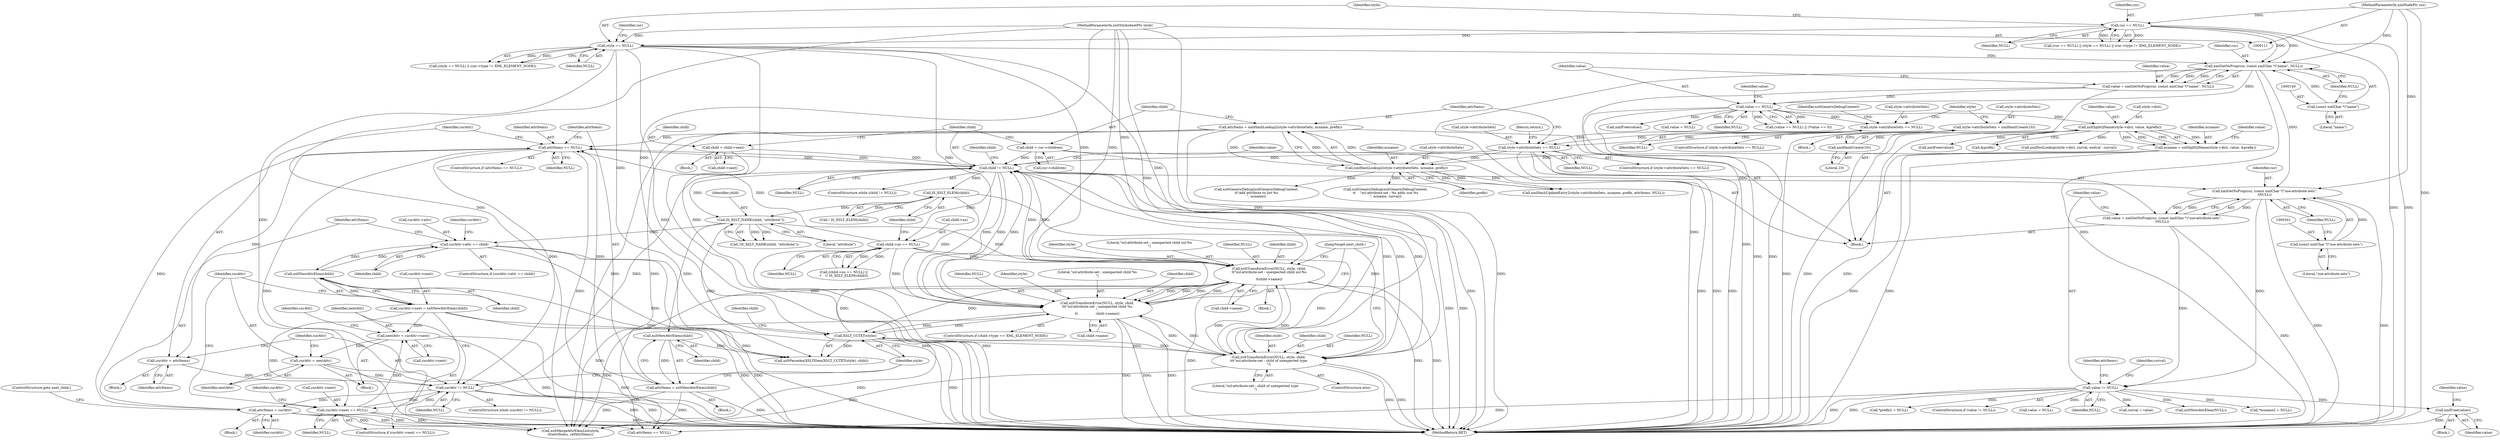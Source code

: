 digraph "0_Chrome_96dbafe288dbe2f0cc45fa3c39daf6d0c37acbab_11@pointer" {
"1000453" [label="(Call,xmlFree(value))"];
"1000345" [label="(Call,value != NULL)"];
"1000336" [label="(Call,value = xmlGetNsProp(cur, (const xmlChar *)\"use-attribute-sets\",\n\tNULL))"];
"1000338" [label="(Call,xmlGetNsProp(cur, (const xmlChar *)\"use-attribute-sets\",\n\tNULL))"];
"1000137" [label="(Call,xmlGetNsProp(cur, (const xmlChar *)\"name\", NULL))"];
"1000122" [label="(Call,cur == NULL)"];
"1000113" [label="(MethodParameterIn,xmlNodePtr cur)"];
"1000139" [label="(Call,(const xmlChar *)\"name\")"];
"1000126" [label="(Call,style == NULL)"];
"1000112" [label="(MethodParameterIn,xsltStylesheetPtr style)"];
"1000340" [label="(Call,(const xmlChar *)\"use-attribute-sets\")"];
"1000212" [label="(Call,child != NULL)"];
"1000331" [label="(Call,child = child->next)"];
"1000206" [label="(Call,child = cur->children)"];
"1000291" [label="(Call,curAttr != NULL)"];
"1000323" [label="(Call,curAttr = nextAttr)"];
"1000295" [label="(Call,nextAttr = curAttr->next)"];
"1000317" [label="(Call,curAttr->next = xsltNewAttrElem(child))"];
"1000321" [label="(Call,xsltNewAttrElem(child))"];
"1000301" [label="(Call,curAttr->attr == child)"];
"1000256" [label="(Call,IS_XSLT_NAME(child, \"attribute\"))"];
"1000230" [label="(Call,IS_XSLT_ELEM(child))"];
"1000312" [label="(Call,curAttr->next == NULL)"];
"1000287" [label="(Call,curAttr = attrItems)"];
"1000277" [label="(Call,attrItems == NULL)"];
"1000281" [label="(Call,attrItems = xsltNewAttrElem(child))"];
"1000283" [label="(Call,xsltNewAttrElem(child))"];
"1000198" [label="(Call,attrItems = xmlHashLookup2(style->attributeSets, ncname, prefix))"];
"1000200" [label="(Call,xmlHashLookup2(style->attributeSets, ncname, prefix))"];
"1000192" [label="(Call,style->attributeSets == NULL)"];
"1000185" [label="(Call,style->attributeSets = xmlHashCreate(10))"];
"1000189" [label="(Call,xmlHashCreate(10))"];
"1000176" [label="(Call,style->attributeSets == NULL)"];
"1000145" [label="(Call,value == NULL)"];
"1000135" [label="(Call,value = xmlGetNsProp(cur, (const xmlChar *)\"name\", NULL))"];
"1000161" [label="(Call,ncname = xsltSplitQName(style->dict, value, &prefix))"];
"1000163" [label="(Call,xsltSplitQName(style->dict, value, &prefix))"];
"1000307" [label="(Call,attrItems = curAttr)"];
"1000224" [label="(Call,child->ns == NULL)"];
"1000239" [label="(Call,xsltTransformError(NULL, style, child,\n\t\t\t\"xsl:attribute-set : unexpected child %s\n\",\n\t\t                 child->name))"];
"1000327" [label="(Call,XSLT_CCTXT(style))"];
"1000260" [label="(Call,xsltTransformError(NULL, style, child,\n\t\t\"xsl:attribute-set : unexpected child xsl:%s\n\",\n\t\tchild->name))"];
"1000248" [label="(Call,xsltTransformError(NULL, style, child,\n\t\t\t\"xsl:attribute-set : child of unexpected type\n\"))"];
"1000150" [label="(Identifier,value)"];
"1000175" [label="(ControlStructure,if (style->attributeSets == NULL))"];
"1000180" [label="(Identifier,NULL)"];
"1000141" [label="(Literal,\"name\")"];
"1000161" [label="(Call,ncname = xsltSplitQName(style->dict, value, &prefix))"];
"1000295" [label="(Call,nextAttr = curAttr->next)"];
"1000305" [label="(Identifier,child)"];
"1000454" [label="(Identifier,value)"];
"1000466" [label="(Call,xmlHashUpdateEntry2(style->attributeSets, ncname, prefix, attrItems, NULL))"];
"1000191" [label="(ControlStructure,if (style->attributeSets == NULL))"];
"1000177" [label="(Call,style->attributeSets)"];
"1000233" [label="(ControlStructure,if (child->type == XML_ELEMENT_NODE))"];
"1000183" [label="(Identifier,xsltGenericDebugContext)"];
"1000194" [label="(Identifier,style)"];
"1000247" [label="(ControlStructure,else)"];
"1000190" [label="(Literal,10)"];
"1000213" [label="(Identifier,child)"];
"1000276" [label="(ControlStructure,if (attrItems == NULL))"];
"1000256" [label="(Call,IS_XSLT_NAME(child, \"attribute\"))"];
"1000312" [label="(Call,curAttr->next == NULL)"];
"1000308" [label="(Identifier,attrItems)"];
"1000112" [label="(MethodParameterIn,xsltStylesheetPtr style)"];
"1000281" [label="(Call,attrItems = xsltNewAttrElem(child))"];
"1000212" [label="(Call,child != NULL)"];
"1000197" [label="(Return,return;)"];
"1000347" [label="(Identifier,NULL)"];
"1000220" [label="(Identifier,child)"];
"1000277" [label="(Call,attrItems == NULL)"];
"1000242" [label="(Identifier,child)"];
"1000279" [label="(Identifier,NULL)"];
"1000453" [label="(Call,xmlFree(value))"];
"1000196" [label="(Identifier,NULL)"];
"1000336" [label="(Call,value = xmlGetNsProp(cur, (const xmlChar *)\"use-attribute-sets\",\n\tNULL))"];
"1000127" [label="(Identifier,style)"];
"1000288" [label="(Identifier,curAttr)"];
"1000294" [label="(Block,)"];
"1000351" [label="(Call,curval = value)"];
"1000343" [label="(Identifier,NULL)"];
"1000214" [label="(Identifier,NULL)"];
"1000325" [label="(Identifier,nextAttr)"];
"1000261" [label="(Identifier,NULL)"];
"1000326" [label="(Call,xsltParseAnyXSLTElem(XSLT_CCTXT(style), child))"];
"1000122" [label="(Call,cur == NULL)"];
"1000296" [label="(Identifier,nextAttr)"];
"1000331" [label="(Call,child = child->next)"];
"1000162" [label="(Identifier,ncname)"];
"1000444" [label="(Call,xsltMergeAttrElemList(style,\n\t\t\tattrItems, refAttrItems))"];
"1000333" [label="(Call,child->next)"];
"1000208" [label="(Call,cur->children)"];
"1000181" [label="(Block,)"];
"1000128" [label="(Identifier,NULL)"];
"1000206" [label="(Call,child = cur->children)"];
"1000309" [label="(Identifier,curAttr)"];
"1000300" [label="(ControlStructure,if (curAttr->attr == child))"];
"1000345" [label="(Call,value != NULL)"];
"1000136" [label="(Identifier,value)"];
"1000121" [label="(Call,(cur == NULL) || (style == NULL) || (cur->type != XML_ELEMENT_NODE))"];
"1000131" [label="(Identifier,cur)"];
"1000280" [label="(Block,)"];
"1000258" [label="(Literal,\"attribute\")"];
"1000352" [label="(Identifier,curval)"];
"1000135" [label="(Call,value = xmlGetNsProp(cur, (const xmlChar *)\"name\", NULL))"];
"1000323" [label="(Call,curAttr = nextAttr)"];
"1000340" [label="(Call,(const xmlChar *)\"use-attribute-sets\")"];
"1000317" [label="(Call,curAttr->next = xsltNewAttrElem(child))"];
"1000284" [label="(Identifier,child)"];
"1000167" [label="(Identifier,value)"];
"1000198" [label="(Call,attrItems = xmlHashLookup2(style->attributeSets, ncname, prefix))"];
"1000337" [label="(Identifier,value)"];
"1000145" [label="(Call,value == NULL)"];
"1000239" [label="(Call,xsltTransformError(NULL, style, child,\n\t\t\t\"xsl:attribute-set : unexpected child %s\n\",\n\t\t                 child->name))"];
"1000265" [label="(Call,child->name)"];
"1000250" [label="(Identifier,style)"];
"1000126" [label="(Call,style == NULL)"];
"1000332" [label="(Identifier,child)"];
"1000324" [label="(Identifier,curAttr)"];
"1000283" [label="(Call,xsltNewAttrElem(child))"];
"1000168" [label="(Call,&prefix)"];
"1000460" [label="(Identifier,attrItems)"];
"1000314" [label="(Identifier,curAttr)"];
"1000164" [label="(Call,style->dict)"];
"1000172" [label="(Call,value = NULL)"];
"1000389" [label="(Call,xmlDictLookup(style->dict, curval, endval - curval))"];
"1000186" [label="(Call,style->attributeSets)"];
"1000230" [label="(Call,IS_XSLT_ELEM(child))"];
"1000142" [label="(Identifier,NULL)"];
"1000425" [label="(Call,xsltNewAttrElem(NULL))"];
"1000263" [label="(Identifier,child)"];
"1000307" [label="(Call,attrItems = curAttr)"];
"1000303" [label="(Identifier,curAttr)"];
"1000251" [label="(Identifier,child)"];
"1000342" [label="(Literal,\"use-attribute-sets\")"];
"1000401" [label="(Call,*ncname2 = NULL)"];
"1000231" [label="(Identifier,child)"];
"1000405" [label="(Call,*prefix2 = NULL)"];
"1000244" [label="(Call,child->name)"];
"1000282" [label="(Identifier,attrItems)"];
"1000144" [label="(Call,(value == NULL) || (*value == 0))"];
"1000260" [label="(Call,xsltTransformError(NULL, style, child,\n\t\t\"xsl:attribute-set : unexpected child xsl:%s\n\",\n\t\tchild->name))"];
"1000248" [label="(Call,xsltTransformError(NULL, style, child,\n\t\t\t\"xsl:attribute-set : child of unexpected type\n\"))"];
"1000346" [label="(Identifier,value)"];
"1000204" [label="(Identifier,ncname)"];
"1000313" [label="(Call,curAttr->next)"];
"1000292" [label="(Identifier,curAttr)"];
"1000287" [label="(Call,curAttr = attrItems)"];
"1000185" [label="(Call,style->attributeSets = xmlHashCreate(10))"];
"1000125" [label="(Call,(style == NULL) || (cur->type != XML_ELEMENT_NODE))"];
"1000229" [label="(Call,! IS_XSLT_ELEM(child))"];
"1000344" [label="(ControlStructure,if (value != NULL))"];
"1000189" [label="(Call,xmlHashCreate(10))"];
"1000223" [label="(Call,(child->ns == NULL) ||\n\t    (! IS_XSLT_ELEM(child)))"];
"1000147" [label="(Identifier,NULL)"];
"1000328" [label="(Identifier,style)"];
"1000301" [label="(Call,curAttr->attr == child)"];
"1000192" [label="(Call,style->attributeSets == NULL)"];
"1000339" [label="(Identifier,cur)"];
"1000272" [label="(Call,xsltGenericDebug(xsltGenericDebugContext,\n\t\t\"add attribute to list %s\n\", ncname))"];
"1000113" [label="(MethodParameterIn,xmlNodePtr cur)"];
"1000123" [label="(Identifier,cur)"];
"1000199" [label="(Identifier,attrItems)"];
"1000456" [label="(Identifier,value)"];
"1000330" [label="(JumpTarget,next_child:)"];
"1000158" [label="(Call,xmlFree(value))"];
"1000240" [label="(Identifier,NULL)"];
"1000293" [label="(Identifier,NULL)"];
"1000327" [label="(Call,XSLT_CCTXT(style))"];
"1000224" [label="(Call,child->ns == NULL)"];
"1000338" [label="(Call,xmlGetNsProp(cur, (const xmlChar *)\"use-attribute-sets\",\n\tNULL))"];
"1000201" [label="(Call,style->attributeSets)"];
"1000211" [label="(ControlStructure,while (child != NULL))"];
"1000322" [label="(Identifier,child)"];
"1000321" [label="(Call,xsltNewAttrElem(child))"];
"1000249" [label="(Identifier,NULL)"];
"1000289" [label="(Identifier,attrItems)"];
"1000205" [label="(Identifier,prefix)"];
"1000409" [label="(Call,xsltGenericDebug(xsltGenericDebugContext,\n\t\t    \"xsl:attribute-set : %s adds use %s\n\", ncname, curval))"];
"1000176" [label="(Call,style->attributeSets == NULL)"];
"1000318" [label="(Call,curAttr->next)"];
"1000139" [label="(Call,(const xmlChar *)\"name\")"];
"1000278" [label="(Identifier,attrItems)"];
"1000241" [label="(Identifier,style)"];
"1000228" [label="(Identifier,NULL)"];
"1000478" [label="(MethodReturn,RET)"];
"1000319" [label="(Identifier,curAttr)"];
"1000215" [label="(Block,)"];
"1000114" [label="(Block,)"];
"1000311" [label="(ControlStructure,if (curAttr->next == NULL))"];
"1000137" [label="(Call,xmlGetNsProp(cur, (const xmlChar *)\"name\", NULL))"];
"1000171" [label="(Identifier,value)"];
"1000193" [label="(Call,style->attributeSets)"];
"1000243" [label="(Literal,\"xsl:attribute-set : unexpected child %s\n\")"];
"1000257" [label="(Identifier,child)"];
"1000200" [label="(Call,xmlHashLookup2(style->attributeSets, ncname, prefix))"];
"1000310" [label="(ControlStructure,goto next_child;)"];
"1000225" [label="(Call,child->ns)"];
"1000207" [label="(Identifier,child)"];
"1000302" [label="(Call,curAttr->attr)"];
"1000262" [label="(Identifier,style)"];
"1000138" [label="(Identifier,cur)"];
"1000455" [label="(Call,value = NULL)"];
"1000297" [label="(Call,curAttr->next)"];
"1000170" [label="(Call,xmlFree(value))"];
"1000264" [label="(Literal,\"xsl:attribute-set : unexpected child xsl:%s\n\")"];
"1000291" [label="(Call,curAttr != NULL)"];
"1000286" [label="(Block,)"];
"1000348" [label="(Block,)"];
"1000124" [label="(Identifier,NULL)"];
"1000290" [label="(ControlStructure,while (curAttr != NULL))"];
"1000306" [label="(Block,)"];
"1000259" [label="(Block,)"];
"1000146" [label="(Identifier,value)"];
"1000329" [label="(Identifier,child)"];
"1000163" [label="(Call,xsltSplitQName(style->dict, value, &prefix))"];
"1000316" [label="(Identifier,NULL)"];
"1000252" [label="(Literal,\"xsl:attribute-set : child of unexpected type\n\")"];
"1000459" [label="(Call,attrItems == NULL)"];
"1000255" [label="(Call,!IS_XSLT_NAME(child, \"attribute\"))"];
"1000453" -> "1000348"  [label="AST: "];
"1000453" -> "1000454"  [label="CFG: "];
"1000454" -> "1000453"  [label="AST: "];
"1000456" -> "1000453"  [label="CFG: "];
"1000453" -> "1000478"  [label="DDG: "];
"1000345" -> "1000453"  [label="DDG: "];
"1000345" -> "1000344"  [label="AST: "];
"1000345" -> "1000347"  [label="CFG: "];
"1000346" -> "1000345"  [label="AST: "];
"1000347" -> "1000345"  [label="AST: "];
"1000352" -> "1000345"  [label="CFG: "];
"1000460" -> "1000345"  [label="CFG: "];
"1000345" -> "1000478"  [label="DDG: "];
"1000345" -> "1000478"  [label="DDG: "];
"1000336" -> "1000345"  [label="DDG: "];
"1000338" -> "1000345"  [label="DDG: "];
"1000345" -> "1000351"  [label="DDG: "];
"1000345" -> "1000401"  [label="DDG: "];
"1000345" -> "1000405"  [label="DDG: "];
"1000345" -> "1000425"  [label="DDG: "];
"1000345" -> "1000455"  [label="DDG: "];
"1000345" -> "1000459"  [label="DDG: "];
"1000336" -> "1000114"  [label="AST: "];
"1000336" -> "1000338"  [label="CFG: "];
"1000337" -> "1000336"  [label="AST: "];
"1000338" -> "1000336"  [label="AST: "];
"1000346" -> "1000336"  [label="CFG: "];
"1000336" -> "1000478"  [label="DDG: "];
"1000338" -> "1000336"  [label="DDG: "];
"1000338" -> "1000336"  [label="DDG: "];
"1000338" -> "1000336"  [label="DDG: "];
"1000338" -> "1000343"  [label="CFG: "];
"1000339" -> "1000338"  [label="AST: "];
"1000340" -> "1000338"  [label="AST: "];
"1000343" -> "1000338"  [label="AST: "];
"1000338" -> "1000478"  [label="DDG: "];
"1000338" -> "1000478"  [label="DDG: "];
"1000137" -> "1000338"  [label="DDG: "];
"1000113" -> "1000338"  [label="DDG: "];
"1000340" -> "1000338"  [label="DDG: "];
"1000212" -> "1000338"  [label="DDG: "];
"1000137" -> "1000135"  [label="AST: "];
"1000137" -> "1000142"  [label="CFG: "];
"1000138" -> "1000137"  [label="AST: "];
"1000139" -> "1000137"  [label="AST: "];
"1000142" -> "1000137"  [label="AST: "];
"1000135" -> "1000137"  [label="CFG: "];
"1000137" -> "1000478"  [label="DDG: "];
"1000137" -> "1000478"  [label="DDG: "];
"1000137" -> "1000135"  [label="DDG: "];
"1000137" -> "1000135"  [label="DDG: "];
"1000137" -> "1000135"  [label="DDG: "];
"1000122" -> "1000137"  [label="DDG: "];
"1000122" -> "1000137"  [label="DDG: "];
"1000113" -> "1000137"  [label="DDG: "];
"1000139" -> "1000137"  [label="DDG: "];
"1000126" -> "1000137"  [label="DDG: "];
"1000137" -> "1000145"  [label="DDG: "];
"1000122" -> "1000121"  [label="AST: "];
"1000122" -> "1000124"  [label="CFG: "];
"1000123" -> "1000122"  [label="AST: "];
"1000124" -> "1000122"  [label="AST: "];
"1000127" -> "1000122"  [label="CFG: "];
"1000121" -> "1000122"  [label="CFG: "];
"1000122" -> "1000478"  [label="DDG: "];
"1000122" -> "1000478"  [label="DDG: "];
"1000122" -> "1000121"  [label="DDG: "];
"1000122" -> "1000121"  [label="DDG: "];
"1000113" -> "1000122"  [label="DDG: "];
"1000122" -> "1000126"  [label="DDG: "];
"1000113" -> "1000111"  [label="AST: "];
"1000113" -> "1000478"  [label="DDG: "];
"1000139" -> "1000141"  [label="CFG: "];
"1000140" -> "1000139"  [label="AST: "];
"1000141" -> "1000139"  [label="AST: "];
"1000142" -> "1000139"  [label="CFG: "];
"1000126" -> "1000125"  [label="AST: "];
"1000126" -> "1000128"  [label="CFG: "];
"1000127" -> "1000126"  [label="AST: "];
"1000128" -> "1000126"  [label="AST: "];
"1000131" -> "1000126"  [label="CFG: "];
"1000125" -> "1000126"  [label="CFG: "];
"1000126" -> "1000478"  [label="DDG: "];
"1000126" -> "1000478"  [label="DDG: "];
"1000126" -> "1000125"  [label="DDG: "];
"1000126" -> "1000125"  [label="DDG: "];
"1000112" -> "1000126"  [label="DDG: "];
"1000126" -> "1000239"  [label="DDG: "];
"1000126" -> "1000248"  [label="DDG: "];
"1000126" -> "1000260"  [label="DDG: "];
"1000126" -> "1000327"  [label="DDG: "];
"1000126" -> "1000444"  [label="DDG: "];
"1000112" -> "1000111"  [label="AST: "];
"1000112" -> "1000478"  [label="DDG: "];
"1000112" -> "1000239"  [label="DDG: "];
"1000112" -> "1000248"  [label="DDG: "];
"1000112" -> "1000260"  [label="DDG: "];
"1000112" -> "1000327"  [label="DDG: "];
"1000112" -> "1000444"  [label="DDG: "];
"1000340" -> "1000342"  [label="CFG: "];
"1000341" -> "1000340"  [label="AST: "];
"1000342" -> "1000340"  [label="AST: "];
"1000343" -> "1000340"  [label="CFG: "];
"1000212" -> "1000211"  [label="AST: "];
"1000212" -> "1000214"  [label="CFG: "];
"1000213" -> "1000212"  [label="AST: "];
"1000214" -> "1000212"  [label="AST: "];
"1000220" -> "1000212"  [label="CFG: "];
"1000337" -> "1000212"  [label="CFG: "];
"1000212" -> "1000478"  [label="DDG: "];
"1000212" -> "1000478"  [label="DDG: "];
"1000331" -> "1000212"  [label="DDG: "];
"1000206" -> "1000212"  [label="DDG: "];
"1000291" -> "1000212"  [label="DDG: "];
"1000239" -> "1000212"  [label="DDG: "];
"1000260" -> "1000212"  [label="DDG: "];
"1000192" -> "1000212"  [label="DDG: "];
"1000277" -> "1000212"  [label="DDG: "];
"1000248" -> "1000212"  [label="DDG: "];
"1000212" -> "1000224"  [label="DDG: "];
"1000212" -> "1000230"  [label="DDG: "];
"1000212" -> "1000239"  [label="DDG: "];
"1000212" -> "1000239"  [label="DDG: "];
"1000212" -> "1000248"  [label="DDG: "];
"1000212" -> "1000248"  [label="DDG: "];
"1000212" -> "1000256"  [label="DDG: "];
"1000212" -> "1000260"  [label="DDG: "];
"1000212" -> "1000277"  [label="DDG: "];
"1000331" -> "1000215"  [label="AST: "];
"1000331" -> "1000333"  [label="CFG: "];
"1000332" -> "1000331"  [label="AST: "];
"1000333" -> "1000331"  [label="AST: "];
"1000213" -> "1000331"  [label="CFG: "];
"1000331" -> "1000478"  [label="DDG: "];
"1000206" -> "1000114"  [label="AST: "];
"1000206" -> "1000208"  [label="CFG: "];
"1000207" -> "1000206"  [label="AST: "];
"1000208" -> "1000206"  [label="AST: "];
"1000213" -> "1000206"  [label="CFG: "];
"1000206" -> "1000478"  [label="DDG: "];
"1000291" -> "1000290"  [label="AST: "];
"1000291" -> "1000293"  [label="CFG: "];
"1000292" -> "1000291"  [label="AST: "];
"1000293" -> "1000291"  [label="AST: "];
"1000296" -> "1000291"  [label="CFG: "];
"1000328" -> "1000291"  [label="CFG: "];
"1000291" -> "1000478"  [label="DDG: "];
"1000291" -> "1000478"  [label="DDG: "];
"1000323" -> "1000291"  [label="DDG: "];
"1000287" -> "1000291"  [label="DDG: "];
"1000312" -> "1000291"  [label="DDG: "];
"1000277" -> "1000291"  [label="DDG: "];
"1000291" -> "1000307"  [label="DDG: "];
"1000291" -> "1000312"  [label="DDG: "];
"1000323" -> "1000294"  [label="AST: "];
"1000323" -> "1000325"  [label="CFG: "];
"1000324" -> "1000323"  [label="AST: "];
"1000325" -> "1000323"  [label="AST: "];
"1000292" -> "1000323"  [label="CFG: "];
"1000323" -> "1000478"  [label="DDG: "];
"1000295" -> "1000323"  [label="DDG: "];
"1000295" -> "1000294"  [label="AST: "];
"1000295" -> "1000297"  [label="CFG: "];
"1000296" -> "1000295"  [label="AST: "];
"1000297" -> "1000295"  [label="AST: "];
"1000303" -> "1000295"  [label="CFG: "];
"1000295" -> "1000478"  [label="DDG: "];
"1000295" -> "1000478"  [label="DDG: "];
"1000317" -> "1000295"  [label="DDG: "];
"1000312" -> "1000295"  [label="DDG: "];
"1000317" -> "1000311"  [label="AST: "];
"1000317" -> "1000321"  [label="CFG: "];
"1000318" -> "1000317"  [label="AST: "];
"1000321" -> "1000317"  [label="AST: "];
"1000324" -> "1000317"  [label="CFG: "];
"1000317" -> "1000478"  [label="DDG: "];
"1000317" -> "1000478"  [label="DDG: "];
"1000317" -> "1000312"  [label="DDG: "];
"1000321" -> "1000317"  [label="DDG: "];
"1000321" -> "1000322"  [label="CFG: "];
"1000322" -> "1000321"  [label="AST: "];
"1000321" -> "1000301"  [label="DDG: "];
"1000301" -> "1000321"  [label="DDG: "];
"1000321" -> "1000326"  [label="DDG: "];
"1000301" -> "1000300"  [label="AST: "];
"1000301" -> "1000305"  [label="CFG: "];
"1000302" -> "1000301"  [label="AST: "];
"1000305" -> "1000301"  [label="AST: "];
"1000308" -> "1000301"  [label="CFG: "];
"1000314" -> "1000301"  [label="CFG: "];
"1000301" -> "1000478"  [label="DDG: "];
"1000301" -> "1000478"  [label="DDG: "];
"1000256" -> "1000301"  [label="DDG: "];
"1000301" -> "1000326"  [label="DDG: "];
"1000256" -> "1000255"  [label="AST: "];
"1000256" -> "1000258"  [label="CFG: "];
"1000257" -> "1000256"  [label="AST: "];
"1000258" -> "1000256"  [label="AST: "];
"1000255" -> "1000256"  [label="CFG: "];
"1000256" -> "1000255"  [label="DDG: "];
"1000256" -> "1000255"  [label="DDG: "];
"1000230" -> "1000256"  [label="DDG: "];
"1000256" -> "1000260"  [label="DDG: "];
"1000256" -> "1000283"  [label="DDG: "];
"1000256" -> "1000326"  [label="DDG: "];
"1000230" -> "1000229"  [label="AST: "];
"1000230" -> "1000231"  [label="CFG: "];
"1000231" -> "1000230"  [label="AST: "];
"1000229" -> "1000230"  [label="CFG: "];
"1000230" -> "1000229"  [label="DDG: "];
"1000230" -> "1000239"  [label="DDG: "];
"1000230" -> "1000248"  [label="DDG: "];
"1000312" -> "1000311"  [label="AST: "];
"1000312" -> "1000316"  [label="CFG: "];
"1000313" -> "1000312"  [label="AST: "];
"1000316" -> "1000312"  [label="AST: "];
"1000319" -> "1000312"  [label="CFG: "];
"1000324" -> "1000312"  [label="CFG: "];
"1000312" -> "1000478"  [label="DDG: "];
"1000312" -> "1000478"  [label="DDG: "];
"1000287" -> "1000286"  [label="AST: "];
"1000287" -> "1000289"  [label="CFG: "];
"1000288" -> "1000287"  [label="AST: "];
"1000289" -> "1000287"  [label="AST: "];
"1000292" -> "1000287"  [label="CFG: "];
"1000277" -> "1000287"  [label="DDG: "];
"1000277" -> "1000276"  [label="AST: "];
"1000277" -> "1000279"  [label="CFG: "];
"1000278" -> "1000277"  [label="AST: "];
"1000279" -> "1000277"  [label="AST: "];
"1000282" -> "1000277"  [label="CFG: "];
"1000288" -> "1000277"  [label="CFG: "];
"1000281" -> "1000277"  [label="DDG: "];
"1000198" -> "1000277"  [label="DDG: "];
"1000307" -> "1000277"  [label="DDG: "];
"1000224" -> "1000277"  [label="DDG: "];
"1000277" -> "1000444"  [label="DDG: "];
"1000277" -> "1000459"  [label="DDG: "];
"1000281" -> "1000280"  [label="AST: "];
"1000281" -> "1000283"  [label="CFG: "];
"1000282" -> "1000281"  [label="AST: "];
"1000283" -> "1000281"  [label="AST: "];
"1000328" -> "1000281"  [label="CFG: "];
"1000281" -> "1000478"  [label="DDG: "];
"1000283" -> "1000281"  [label="DDG: "];
"1000281" -> "1000444"  [label="DDG: "];
"1000281" -> "1000459"  [label="DDG: "];
"1000283" -> "1000284"  [label="CFG: "];
"1000284" -> "1000283"  [label="AST: "];
"1000283" -> "1000326"  [label="DDG: "];
"1000198" -> "1000114"  [label="AST: "];
"1000198" -> "1000200"  [label="CFG: "];
"1000199" -> "1000198"  [label="AST: "];
"1000200" -> "1000198"  [label="AST: "];
"1000207" -> "1000198"  [label="CFG: "];
"1000198" -> "1000478"  [label="DDG: "];
"1000200" -> "1000198"  [label="DDG: "];
"1000200" -> "1000198"  [label="DDG: "];
"1000200" -> "1000198"  [label="DDG: "];
"1000198" -> "1000444"  [label="DDG: "];
"1000198" -> "1000459"  [label="DDG: "];
"1000200" -> "1000205"  [label="CFG: "];
"1000201" -> "1000200"  [label="AST: "];
"1000204" -> "1000200"  [label="AST: "];
"1000205" -> "1000200"  [label="AST: "];
"1000192" -> "1000200"  [label="DDG: "];
"1000161" -> "1000200"  [label="DDG: "];
"1000200" -> "1000272"  [label="DDG: "];
"1000200" -> "1000409"  [label="DDG: "];
"1000200" -> "1000466"  [label="DDG: "];
"1000200" -> "1000466"  [label="DDG: "];
"1000200" -> "1000466"  [label="DDG: "];
"1000192" -> "1000191"  [label="AST: "];
"1000192" -> "1000196"  [label="CFG: "];
"1000193" -> "1000192"  [label="AST: "];
"1000196" -> "1000192"  [label="AST: "];
"1000197" -> "1000192"  [label="CFG: "];
"1000199" -> "1000192"  [label="CFG: "];
"1000192" -> "1000478"  [label="DDG: "];
"1000192" -> "1000478"  [label="DDG: "];
"1000192" -> "1000478"  [label="DDG: "];
"1000185" -> "1000192"  [label="DDG: "];
"1000176" -> "1000192"  [label="DDG: "];
"1000176" -> "1000192"  [label="DDG: "];
"1000185" -> "1000181"  [label="AST: "];
"1000185" -> "1000189"  [label="CFG: "];
"1000186" -> "1000185"  [label="AST: "];
"1000189" -> "1000185"  [label="AST: "];
"1000194" -> "1000185"  [label="CFG: "];
"1000185" -> "1000478"  [label="DDG: "];
"1000189" -> "1000185"  [label="DDG: "];
"1000189" -> "1000190"  [label="CFG: "];
"1000190" -> "1000189"  [label="AST: "];
"1000176" -> "1000175"  [label="AST: "];
"1000176" -> "1000180"  [label="CFG: "];
"1000177" -> "1000176"  [label="AST: "];
"1000180" -> "1000176"  [label="AST: "];
"1000183" -> "1000176"  [label="CFG: "];
"1000194" -> "1000176"  [label="CFG: "];
"1000145" -> "1000176"  [label="DDG: "];
"1000145" -> "1000144"  [label="AST: "];
"1000145" -> "1000147"  [label="CFG: "];
"1000146" -> "1000145"  [label="AST: "];
"1000147" -> "1000145"  [label="AST: "];
"1000150" -> "1000145"  [label="CFG: "];
"1000144" -> "1000145"  [label="CFG: "];
"1000145" -> "1000478"  [label="DDG: "];
"1000145" -> "1000478"  [label="DDG: "];
"1000145" -> "1000144"  [label="DDG: "];
"1000145" -> "1000144"  [label="DDG: "];
"1000135" -> "1000145"  [label="DDG: "];
"1000145" -> "1000158"  [label="DDG: "];
"1000145" -> "1000163"  [label="DDG: "];
"1000145" -> "1000172"  [label="DDG: "];
"1000135" -> "1000114"  [label="AST: "];
"1000136" -> "1000135"  [label="AST: "];
"1000146" -> "1000135"  [label="CFG: "];
"1000135" -> "1000478"  [label="DDG: "];
"1000161" -> "1000114"  [label="AST: "];
"1000161" -> "1000163"  [label="CFG: "];
"1000162" -> "1000161"  [label="AST: "];
"1000163" -> "1000161"  [label="AST: "];
"1000171" -> "1000161"  [label="CFG: "];
"1000161" -> "1000478"  [label="DDG: "];
"1000161" -> "1000478"  [label="DDG: "];
"1000163" -> "1000161"  [label="DDG: "];
"1000163" -> "1000161"  [label="DDG: "];
"1000163" -> "1000161"  [label="DDG: "];
"1000163" -> "1000168"  [label="CFG: "];
"1000164" -> "1000163"  [label="AST: "];
"1000167" -> "1000163"  [label="AST: "];
"1000168" -> "1000163"  [label="AST: "];
"1000163" -> "1000478"  [label="DDG: "];
"1000163" -> "1000478"  [label="DDG: "];
"1000163" -> "1000170"  [label="DDG: "];
"1000163" -> "1000389"  [label="DDG: "];
"1000307" -> "1000306"  [label="AST: "];
"1000307" -> "1000309"  [label="CFG: "];
"1000308" -> "1000307"  [label="AST: "];
"1000309" -> "1000307"  [label="AST: "];
"1000310" -> "1000307"  [label="CFG: "];
"1000307" -> "1000478"  [label="DDG: "];
"1000307" -> "1000444"  [label="DDG: "];
"1000307" -> "1000459"  [label="DDG: "];
"1000224" -> "1000223"  [label="AST: "];
"1000224" -> "1000228"  [label="CFG: "];
"1000225" -> "1000224"  [label="AST: "];
"1000228" -> "1000224"  [label="AST: "];
"1000231" -> "1000224"  [label="CFG: "];
"1000223" -> "1000224"  [label="CFG: "];
"1000224" -> "1000478"  [label="DDG: "];
"1000224" -> "1000223"  [label="DDG: "];
"1000224" -> "1000223"  [label="DDG: "];
"1000224" -> "1000239"  [label="DDG: "];
"1000224" -> "1000248"  [label="DDG: "];
"1000224" -> "1000260"  [label="DDG: "];
"1000239" -> "1000233"  [label="AST: "];
"1000239" -> "1000244"  [label="CFG: "];
"1000240" -> "1000239"  [label="AST: "];
"1000241" -> "1000239"  [label="AST: "];
"1000242" -> "1000239"  [label="AST: "];
"1000243" -> "1000239"  [label="AST: "];
"1000244" -> "1000239"  [label="AST: "];
"1000330" -> "1000239"  [label="CFG: "];
"1000239" -> "1000478"  [label="DDG: "];
"1000239" -> "1000478"  [label="DDG: "];
"1000239" -> "1000478"  [label="DDG: "];
"1000327" -> "1000239"  [label="DDG: "];
"1000260" -> "1000239"  [label="DDG: "];
"1000260" -> "1000239"  [label="DDG: "];
"1000248" -> "1000239"  [label="DDG: "];
"1000239" -> "1000248"  [label="DDG: "];
"1000239" -> "1000260"  [label="DDG: "];
"1000239" -> "1000260"  [label="DDG: "];
"1000239" -> "1000327"  [label="DDG: "];
"1000239" -> "1000444"  [label="DDG: "];
"1000327" -> "1000326"  [label="AST: "];
"1000327" -> "1000328"  [label="CFG: "];
"1000328" -> "1000327"  [label="AST: "];
"1000329" -> "1000327"  [label="CFG: "];
"1000327" -> "1000478"  [label="DDG: "];
"1000327" -> "1000248"  [label="DDG: "];
"1000327" -> "1000260"  [label="DDG: "];
"1000327" -> "1000326"  [label="DDG: "];
"1000260" -> "1000327"  [label="DDG: "];
"1000248" -> "1000327"  [label="DDG: "];
"1000327" -> "1000444"  [label="DDG: "];
"1000260" -> "1000259"  [label="AST: "];
"1000260" -> "1000265"  [label="CFG: "];
"1000261" -> "1000260"  [label="AST: "];
"1000262" -> "1000260"  [label="AST: "];
"1000263" -> "1000260"  [label="AST: "];
"1000264" -> "1000260"  [label="AST: "];
"1000265" -> "1000260"  [label="AST: "];
"1000330" -> "1000260"  [label="CFG: "];
"1000260" -> "1000478"  [label="DDG: "];
"1000260" -> "1000478"  [label="DDG: "];
"1000260" -> "1000478"  [label="DDG: "];
"1000260" -> "1000248"  [label="DDG: "];
"1000248" -> "1000260"  [label="DDG: "];
"1000260" -> "1000444"  [label="DDG: "];
"1000248" -> "1000247"  [label="AST: "];
"1000248" -> "1000252"  [label="CFG: "];
"1000249" -> "1000248"  [label="AST: "];
"1000250" -> "1000248"  [label="AST: "];
"1000251" -> "1000248"  [label="AST: "];
"1000252" -> "1000248"  [label="AST: "];
"1000330" -> "1000248"  [label="CFG: "];
"1000248" -> "1000478"  [label="DDG: "];
"1000248" -> "1000478"  [label="DDG: "];
"1000248" -> "1000444"  [label="DDG: "];
}
